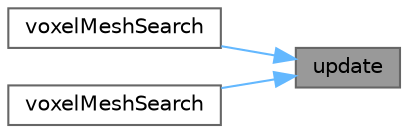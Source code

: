 digraph "update"
{
 // LATEX_PDF_SIZE
  bgcolor="transparent";
  edge [fontname=Helvetica,fontsize=10,labelfontname=Helvetica,labelfontsize=10];
  node [fontname=Helvetica,fontsize=10,shape=box,height=0.2,width=0.4];
  rankdir="RL";
  Node1 [id="Node000001",label="update",height=0.2,width=0.4,color="gray40", fillcolor="grey60", style="filled", fontcolor="black",tooltip=" "];
  Node1 -> Node2 [id="edge1_Node000001_Node000002",dir="back",color="steelblue1",style="solid",tooltip=" "];
  Node2 [id="Node000002",label="voxelMeshSearch",height=0.2,width=0.4,color="grey40", fillcolor="white", style="filled",URL="$classFoam_1_1voxelMeshSearch.html#aa4ff7fbc17157761413a3f0e69b70459",tooltip=" "];
  Node1 -> Node3 [id="edge2_Node000001_Node000003",dir="back",color="steelblue1",style="solid",tooltip=" "];
  Node3 [id="Node000003",label="voxelMeshSearch",height=0.2,width=0.4,color="grey40", fillcolor="white", style="filled",URL="$classFoam_1_1voxelMeshSearch.html#af32dedce5d4875ea80cd1c017b2f316b",tooltip=" "];
}
